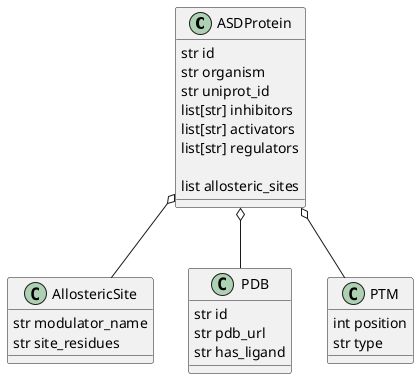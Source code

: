 @startuml 

class ASDProtein {
    str id 
    str organism
    str uniprot_id
    list[str] inhibitors
    list[str] activators
    list[str] regulators

    list allosteric_sites
}

class AllostericSite {
    str modulator_name
    str site_residues
}

class PDB {
    str id
    str pdb_url
    str has_ligand
}

class PTM {
    int position
    str type
}

ASDProtein o-- AllostericSite
ASDProtein o-- PDB
ASDProtein o-- PTM

@enduml